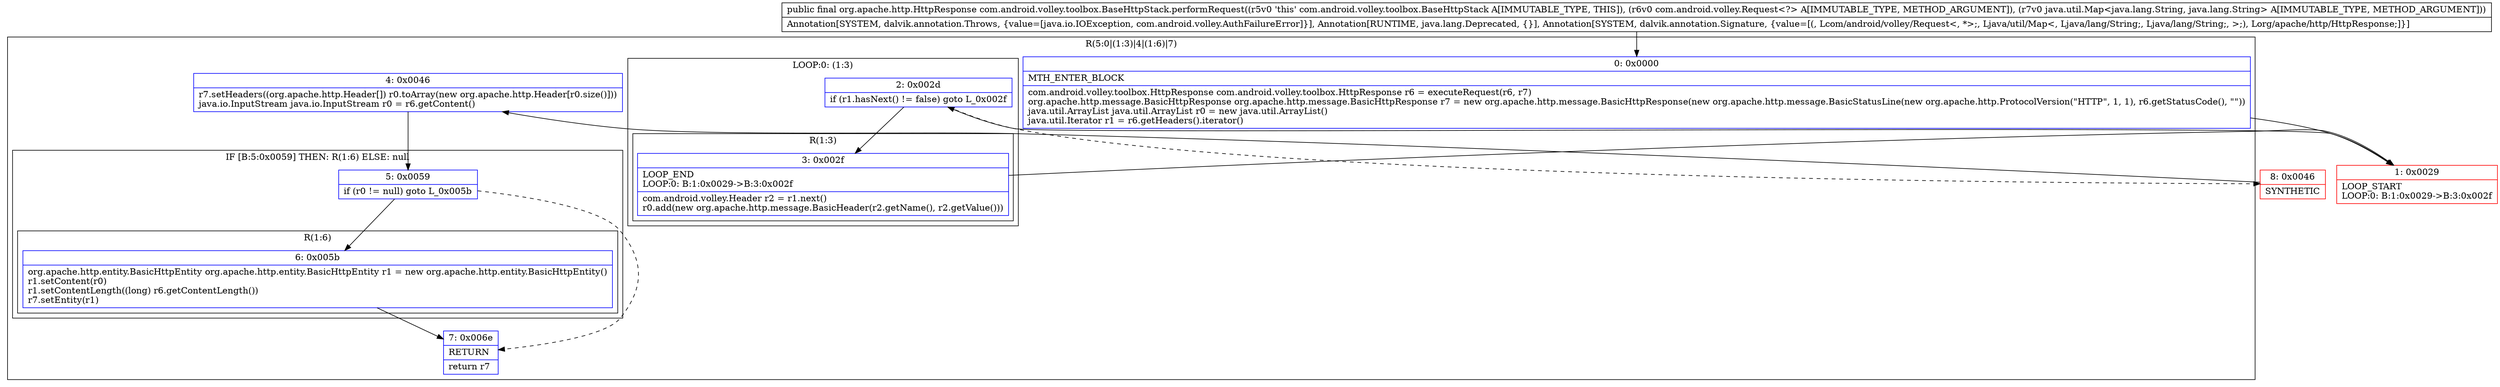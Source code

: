 digraph "CFG forcom.android.volley.toolbox.BaseHttpStack.performRequest(Lcom\/android\/volley\/Request;Ljava\/util\/Map;)Lorg\/apache\/http\/HttpResponse;" {
subgraph cluster_Region_1766501403 {
label = "R(5:0|(1:3)|4|(1:6)|7)";
node [shape=record,color=blue];
Node_0 [shape=record,label="{0\:\ 0x0000|MTH_ENTER_BLOCK\l|com.android.volley.toolbox.HttpResponse com.android.volley.toolbox.HttpResponse r6 = executeRequest(r6, r7)\lorg.apache.http.message.BasicHttpResponse org.apache.http.message.BasicHttpResponse r7 = new org.apache.http.message.BasicHttpResponse(new org.apache.http.message.BasicStatusLine(new org.apache.http.ProtocolVersion(\"HTTP\", 1, 1), r6.getStatusCode(), \"\"))\ljava.util.ArrayList java.util.ArrayList r0 = new java.util.ArrayList()\ljava.util.Iterator r1 = r6.getHeaders().iterator()\l}"];
subgraph cluster_LoopRegion_552609276 {
label = "LOOP:0: (1:3)";
node [shape=record,color=blue];
Node_2 [shape=record,label="{2\:\ 0x002d|if (r1.hasNext() != false) goto L_0x002f\l}"];
subgraph cluster_Region_2016202554 {
label = "R(1:3)";
node [shape=record,color=blue];
Node_3 [shape=record,label="{3\:\ 0x002f|LOOP_END\lLOOP:0: B:1:0x0029\-\>B:3:0x002f\l|com.android.volley.Header r2 = r1.next()\lr0.add(new org.apache.http.message.BasicHeader(r2.getName(), r2.getValue()))\l}"];
}
}
Node_4 [shape=record,label="{4\:\ 0x0046|r7.setHeaders((org.apache.http.Header[]) r0.toArray(new org.apache.http.Header[r0.size()]))\ljava.io.InputStream java.io.InputStream r0 = r6.getContent()\l}"];
subgraph cluster_IfRegion_1390382115 {
label = "IF [B:5:0x0059] THEN: R(1:6) ELSE: null";
node [shape=record,color=blue];
Node_5 [shape=record,label="{5\:\ 0x0059|if (r0 != null) goto L_0x005b\l}"];
subgraph cluster_Region_990822197 {
label = "R(1:6)";
node [shape=record,color=blue];
Node_6 [shape=record,label="{6\:\ 0x005b|org.apache.http.entity.BasicHttpEntity org.apache.http.entity.BasicHttpEntity r1 = new org.apache.http.entity.BasicHttpEntity()\lr1.setContent(r0)\lr1.setContentLength((long) r6.getContentLength())\lr7.setEntity(r1)\l}"];
}
}
Node_7 [shape=record,label="{7\:\ 0x006e|RETURN\l|return r7\l}"];
}
Node_1 [shape=record,color=red,label="{1\:\ 0x0029|LOOP_START\lLOOP:0: B:1:0x0029\-\>B:3:0x002f\l}"];
Node_8 [shape=record,color=red,label="{8\:\ 0x0046|SYNTHETIC\l}"];
MethodNode[shape=record,label="{public final org.apache.http.HttpResponse com.android.volley.toolbox.BaseHttpStack.performRequest((r5v0 'this' com.android.volley.toolbox.BaseHttpStack A[IMMUTABLE_TYPE, THIS]), (r6v0 com.android.volley.Request\<?\> A[IMMUTABLE_TYPE, METHOD_ARGUMENT]), (r7v0 java.util.Map\<java.lang.String, java.lang.String\> A[IMMUTABLE_TYPE, METHOD_ARGUMENT]))  | Annotation[SYSTEM, dalvik.annotation.Throws, \{value=[java.io.IOException, com.android.volley.AuthFailureError]\}], Annotation[RUNTIME, java.lang.Deprecated, \{\}], Annotation[SYSTEM, dalvik.annotation.Signature, \{value=[(, Lcom\/android\/volley\/Request\<, *\>;, Ljava\/util\/Map\<, Ljava\/lang\/String;, Ljava\/lang\/String;, \>;), Lorg\/apache\/http\/HttpResponse;]\}]\l}"];
MethodNode -> Node_0;
Node_0 -> Node_1;
Node_2 -> Node_3;
Node_2 -> Node_8[style=dashed];
Node_3 -> Node_1;
Node_4 -> Node_5;
Node_5 -> Node_6;
Node_5 -> Node_7[style=dashed];
Node_6 -> Node_7;
Node_1 -> Node_2;
Node_8 -> Node_4;
}

